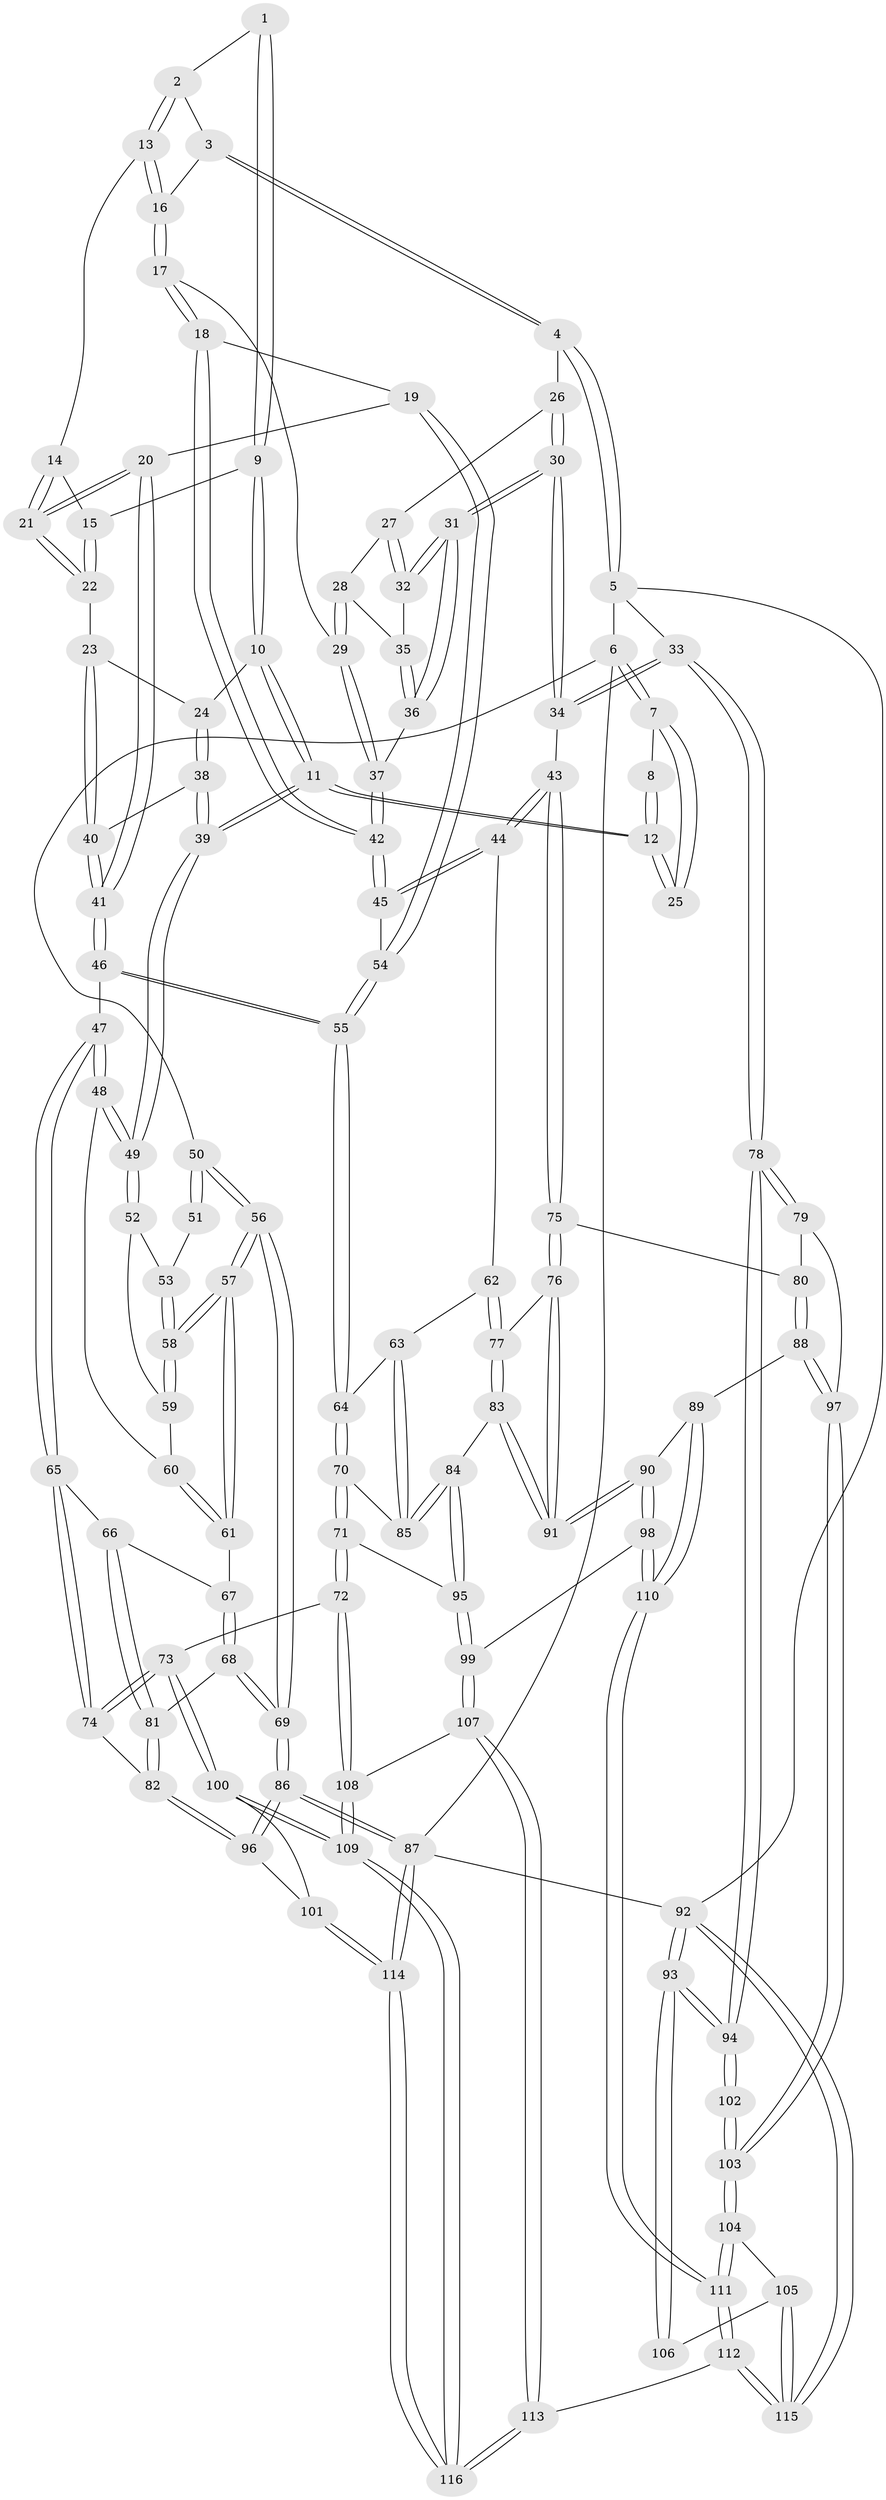 // Generated by graph-tools (version 1.1) at 2025/38/03/09/25 02:38:27]
// undirected, 116 vertices, 287 edges
graph export_dot {
graph [start="1"]
  node [color=gray90,style=filled];
  1 [pos="+0.255913638324249+0"];
  2 [pos="+0.5433746744507857+0"];
  3 [pos="+0.8161236491227701+0"];
  4 [pos="+0.9808841076931191+0"];
  5 [pos="+1+0"];
  6 [pos="+0+0"];
  7 [pos="+0+0"];
  8 [pos="+0.2380321988519134+0"];
  9 [pos="+0.30111204325880175+0"];
  10 [pos="+0.2292561914556063+0.13084420608644468"];
  11 [pos="+0.1634011434622784+0.18572056732866887"];
  12 [pos="+0.15877976742306718+0.18399645327274688"];
  13 [pos="+0.51749431948423+0.042978492237038826"];
  14 [pos="+0.4702995845457173+0.05959773515609816"];
  15 [pos="+0.35850380101635904+0.02251341397517309"];
  16 [pos="+0.5719565202023269+0.09322317646507598"];
  17 [pos="+0.5910942767997788+0.13370169256642006"];
  18 [pos="+0.5099655959904091+0.20553107660409248"];
  19 [pos="+0.4838592632495613+0.20965430967964113"];
  20 [pos="+0.4450833903290008+0.1952719144433253"];
  21 [pos="+0.4403002056198421+0.18840200286799538"];
  22 [pos="+0.3700740840432038+0.14319772007789527"];
  23 [pos="+0.36000507506551244+0.14733120661397195"];
  24 [pos="+0.3094036867193261+0.14914562096014108"];
  25 [pos="+0.1421097314033093+0.17873239475940716"];
  26 [pos="+0.9606424192160615+0"];
  27 [pos="+0.793045999562791+0"];
  28 [pos="+0.6184109093081779+0.12603638864940853"];
  29 [pos="+0.5943179309514789+0.1343124430019683"];
  30 [pos="+0.8632216756382137+0.3262591809329641"];
  31 [pos="+0.7807308432778384+0.24467176237908697"];
  32 [pos="+0.7436635198992203+0.15696685296621948"];
  33 [pos="+1+0.38972005148625877"];
  34 [pos="+0.8781743684022189+0.3748328926806448"];
  35 [pos="+0.7102515716991709+0.1551227498843738"];
  36 [pos="+0.6617903776733726+0.22197955959539725"];
  37 [pos="+0.6520214486026443+0.22204722420809578"];
  38 [pos="+0.28882746152466715+0.2307607362661003"];
  39 [pos="+0.2113675245969518+0.2693896533068998"];
  40 [pos="+0.3177932952443264+0.22417748455440056"];
  41 [pos="+0.381372840596239+0.2596662499055968"];
  42 [pos="+0.6118326782887062+0.3224028495585668"];
  43 [pos="+0.8671448656396039+0.3843347371236644"];
  44 [pos="+0.7252701945230982+0.4269156285328302"];
  45 [pos="+0.6135668677291423+0.33047266377059836"];
  46 [pos="+0.3302073279857485+0.4215950093455671"];
  47 [pos="+0.28146420754087+0.41487585063229093"];
  48 [pos="+0.23313903612577555+0.36043822966470684"];
  49 [pos="+0.22108082140900517+0.3294421558656996"];
  50 [pos="+0+0.17583148690305067"];
  51 [pos="+0.09600925113859952+0.19391636203752077"];
  52 [pos="+0.09773723470887728+0.3205292521216297"];
  53 [pos="+0.057995376466384245+0.30630935146593263"];
  54 [pos="+0.46889126859885616+0.3765249702263382"];
  55 [pos="+0.39714030399803346+0.4559108452398717"];
  56 [pos="+0+0.39289200760664483"];
  57 [pos="+0+0.3946224339009962"];
  58 [pos="+0+0.35413621190309863"];
  59 [pos="+0.08014968737134001+0.3698996367116998"];
  60 [pos="+0.1225959920920723+0.3894495098465613"];
  61 [pos="+0.056370249282386264+0.46259418174226175"];
  62 [pos="+0.7097492956565844+0.44611067997858056"];
  63 [pos="+0.6533194162031942+0.48754805133189655"];
  64 [pos="+0.40811740216457804+0.47384155656934895"];
  65 [pos="+0.2336405223377519+0.47045023105613754"];
  66 [pos="+0.15148786863827857+0.5199567947925609"];
  67 [pos="+0.06515197364641516+0.47224128155348616"];
  68 [pos="+0.012406469862066241+0.6421467025062727"];
  69 [pos="+0+0.6465179726518597"];
  70 [pos="+0.41572746938160754+0.5670900392065022"];
  71 [pos="+0.39517403002231033+0.7207573586900549"];
  72 [pos="+0.3768375750397258+0.7299079101418384"];
  73 [pos="+0.2809819204977902+0.7364009639437679"];
  74 [pos="+0.2590230579648608+0.7313972309620804"];
  75 [pos="+0.8681113553838916+0.5575550235778711"];
  76 [pos="+0.7830638761182613+0.6417417339541678"];
  77 [pos="+0.7373258952486612+0.5818359168048909"];
  78 [pos="+1+0.6557727159400852"];
  79 [pos="+0.9598352267587178+0.6869698079578521"];
  80 [pos="+0.8690227633991118+0.5593064560050564"];
  81 [pos="+0.10406149258214792+0.6566607292878147"];
  82 [pos="+0.1792264138654791+0.7326211926451097"];
  83 [pos="+0.6512513521524474+0.7019844776545343"];
  84 [pos="+0.6280270642894279+0.6928623204770845"];
  85 [pos="+0.6209223804996923+0.594438886470812"];
  86 [pos="+0+0.6887043322981056"];
  87 [pos="+0+1"];
  88 [pos="+0.8245818252324921+0.7866793432777174"];
  89 [pos="+0.7665545942118706+0.7763870797214268"];
  90 [pos="+0.7635143377270028+0.7745031529434627"];
  91 [pos="+0.7559395078436189+0.7642676183131604"];
  92 [pos="+1+1"];
  93 [pos="+1+1"];
  94 [pos="+1+0.7751989216550133"];
  95 [pos="+0.47911696365271517+0.750895866973384"];
  96 [pos="+0.11899062811033846+0.8238817049591809"];
  97 [pos="+0.8395035603577307+0.7907519678854751"];
  98 [pos="+0.6156456932551163+0.8790913891098422"];
  99 [pos="+0.5297184743075353+0.8530658371915266"];
  100 [pos="+0.2528302137385144+0.9151610471746187"];
  101 [pos="+0.10978984454438304+0.8555850092518369"];
  102 [pos="+0.9858847459252916+0.8238320741867737"];
  103 [pos="+0.8576081448298183+0.8161417924353355"];
  104 [pos="+0.8617508993280946+0.8283624682041247"];
  105 [pos="+0.8962356671292628+0.8811863890349558"];
  106 [pos="+0.9829057438777977+0.8796560596980684"];
  107 [pos="+0.48967353692714594+0.9878536180144234"];
  108 [pos="+0.37057841458437757+0.9235743650629643"];
  109 [pos="+0.26927757290877735+1"];
  110 [pos="+0.6969155258010319+1"];
  111 [pos="+0.7056907904091673+1"];
  112 [pos="+0.7047597490998898+1"];
  113 [pos="+0.5549010612628597+1"];
  114 [pos="+0+1"];
  115 [pos="+1+1"];
  116 [pos="+0.14367974517579649+1"];
  1 -- 2;
  1 -- 9;
  1 -- 9;
  2 -- 3;
  2 -- 13;
  2 -- 13;
  3 -- 4;
  3 -- 4;
  3 -- 16;
  4 -- 5;
  4 -- 5;
  4 -- 26;
  5 -- 6;
  5 -- 33;
  5 -- 92;
  6 -- 7;
  6 -- 7;
  6 -- 50;
  6 -- 87;
  7 -- 8;
  7 -- 25;
  7 -- 25;
  8 -- 12;
  8 -- 12;
  9 -- 10;
  9 -- 10;
  9 -- 15;
  10 -- 11;
  10 -- 11;
  10 -- 24;
  11 -- 12;
  11 -- 12;
  11 -- 39;
  11 -- 39;
  12 -- 25;
  12 -- 25;
  13 -- 14;
  13 -- 16;
  13 -- 16;
  14 -- 15;
  14 -- 21;
  14 -- 21;
  15 -- 22;
  15 -- 22;
  16 -- 17;
  16 -- 17;
  17 -- 18;
  17 -- 18;
  17 -- 29;
  18 -- 19;
  18 -- 42;
  18 -- 42;
  19 -- 20;
  19 -- 54;
  19 -- 54;
  20 -- 21;
  20 -- 21;
  20 -- 41;
  20 -- 41;
  21 -- 22;
  21 -- 22;
  22 -- 23;
  23 -- 24;
  23 -- 40;
  23 -- 40;
  24 -- 38;
  24 -- 38;
  26 -- 27;
  26 -- 30;
  26 -- 30;
  27 -- 28;
  27 -- 32;
  27 -- 32;
  28 -- 29;
  28 -- 29;
  28 -- 35;
  29 -- 37;
  29 -- 37;
  30 -- 31;
  30 -- 31;
  30 -- 34;
  30 -- 34;
  31 -- 32;
  31 -- 32;
  31 -- 36;
  31 -- 36;
  32 -- 35;
  33 -- 34;
  33 -- 34;
  33 -- 78;
  33 -- 78;
  34 -- 43;
  35 -- 36;
  35 -- 36;
  36 -- 37;
  37 -- 42;
  37 -- 42;
  38 -- 39;
  38 -- 39;
  38 -- 40;
  39 -- 49;
  39 -- 49;
  40 -- 41;
  40 -- 41;
  41 -- 46;
  41 -- 46;
  42 -- 45;
  42 -- 45;
  43 -- 44;
  43 -- 44;
  43 -- 75;
  43 -- 75;
  44 -- 45;
  44 -- 45;
  44 -- 62;
  45 -- 54;
  46 -- 47;
  46 -- 55;
  46 -- 55;
  47 -- 48;
  47 -- 48;
  47 -- 65;
  47 -- 65;
  48 -- 49;
  48 -- 49;
  48 -- 60;
  49 -- 52;
  49 -- 52;
  50 -- 51;
  50 -- 51;
  50 -- 56;
  50 -- 56;
  51 -- 53;
  52 -- 53;
  52 -- 59;
  53 -- 58;
  53 -- 58;
  54 -- 55;
  54 -- 55;
  55 -- 64;
  55 -- 64;
  56 -- 57;
  56 -- 57;
  56 -- 69;
  56 -- 69;
  57 -- 58;
  57 -- 58;
  57 -- 61;
  57 -- 61;
  58 -- 59;
  58 -- 59;
  59 -- 60;
  60 -- 61;
  60 -- 61;
  61 -- 67;
  62 -- 63;
  62 -- 77;
  62 -- 77;
  63 -- 64;
  63 -- 85;
  63 -- 85;
  64 -- 70;
  64 -- 70;
  65 -- 66;
  65 -- 74;
  65 -- 74;
  66 -- 67;
  66 -- 81;
  66 -- 81;
  67 -- 68;
  67 -- 68;
  68 -- 69;
  68 -- 69;
  68 -- 81;
  69 -- 86;
  69 -- 86;
  70 -- 71;
  70 -- 71;
  70 -- 85;
  71 -- 72;
  71 -- 72;
  71 -- 95;
  72 -- 73;
  72 -- 108;
  72 -- 108;
  73 -- 74;
  73 -- 74;
  73 -- 100;
  73 -- 100;
  74 -- 82;
  75 -- 76;
  75 -- 76;
  75 -- 80;
  76 -- 77;
  76 -- 91;
  76 -- 91;
  77 -- 83;
  77 -- 83;
  78 -- 79;
  78 -- 79;
  78 -- 94;
  78 -- 94;
  79 -- 80;
  79 -- 97;
  80 -- 88;
  80 -- 88;
  81 -- 82;
  81 -- 82;
  82 -- 96;
  82 -- 96;
  83 -- 84;
  83 -- 91;
  83 -- 91;
  84 -- 85;
  84 -- 85;
  84 -- 95;
  84 -- 95;
  86 -- 87;
  86 -- 87;
  86 -- 96;
  86 -- 96;
  87 -- 114;
  87 -- 114;
  87 -- 92;
  88 -- 89;
  88 -- 97;
  88 -- 97;
  89 -- 90;
  89 -- 110;
  89 -- 110;
  90 -- 91;
  90 -- 91;
  90 -- 98;
  90 -- 98;
  92 -- 93;
  92 -- 93;
  92 -- 115;
  92 -- 115;
  93 -- 94;
  93 -- 94;
  93 -- 106;
  93 -- 106;
  94 -- 102;
  94 -- 102;
  95 -- 99;
  95 -- 99;
  96 -- 101;
  97 -- 103;
  97 -- 103;
  98 -- 99;
  98 -- 110;
  98 -- 110;
  99 -- 107;
  99 -- 107;
  100 -- 101;
  100 -- 109;
  100 -- 109;
  101 -- 114;
  101 -- 114;
  102 -- 103;
  102 -- 103;
  103 -- 104;
  103 -- 104;
  104 -- 105;
  104 -- 111;
  104 -- 111;
  105 -- 106;
  105 -- 115;
  105 -- 115;
  107 -- 108;
  107 -- 113;
  107 -- 113;
  108 -- 109;
  108 -- 109;
  109 -- 116;
  109 -- 116;
  110 -- 111;
  110 -- 111;
  111 -- 112;
  111 -- 112;
  112 -- 113;
  112 -- 115;
  112 -- 115;
  113 -- 116;
  113 -- 116;
  114 -- 116;
  114 -- 116;
}

